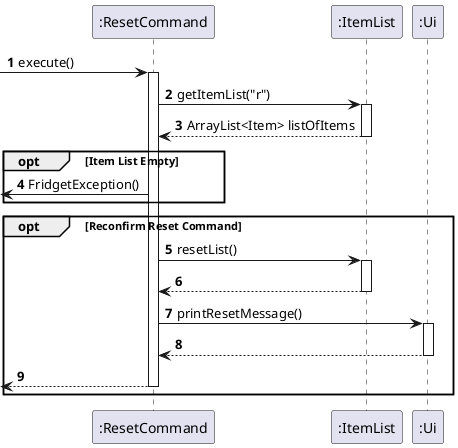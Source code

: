 @startuml
'https://plantuml.com/sequence-diagram

autonumber

-> ":ResetCommand": execute()
activate ":ResetCommand"

":ResetCommand" -> ":ItemList": getItemList("r")
activate ":ItemList"
":ResetCommand" <-- ":ItemList": ArrayList<Item> listOfItems
deactivate ":ItemList"

opt Item List Empty
<- ":ResetCommand": FridgetException()
end

opt Reconfirm Reset Command

    ":ResetCommand" -> ":ItemList": resetList()
    activate ":ItemList"
    ":ResetCommand" <-- ":ItemList":
    deactivate ":ItemList"

    ":ResetCommand" -> ":Ui": printResetMessage()
    activate ":Ui"
    ":ResetCommand" <-- ":Ui"
    deactivate ":Ui"

    <-- ":ResetCommand"
    deactivate ":ResetCommand"
end

@enduml